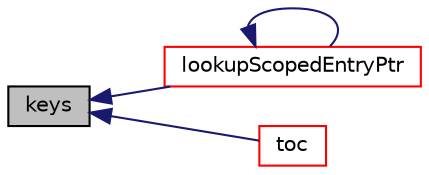 digraph "keys"
{
  bgcolor="transparent";
  edge [fontname="Helvetica",fontsize="10",labelfontname="Helvetica",labelfontsize="10"];
  node [fontname="Helvetica",fontsize="10",shape=record];
  rankdir="LR";
  Node1 [label="keys",height=0.2,width=0.4,color="black", fillcolor="grey75", style="filled", fontcolor="black"];
  Node1 -> Node2 [dir="back",color="midnightblue",fontsize="10",style="solid",fontname="Helvetica"];
  Node2 [label="lookupScopedEntryPtr",height=0.2,width=0.4,color="red",URL="$a00526.html#a4bde2c3cb3a463f9e21f002fd07f2c8c",tooltip="Find and return an entry data stream pointer if present. "];
  Node2 -> Node2 [dir="back",color="midnightblue",fontsize="10",style="solid",fontname="Helvetica"];
  Node1 -> Node3 [dir="back",color="midnightblue",fontsize="10",style="solid",fontname="Helvetica"];
  Node3 [label="toc",height=0.2,width=0.4,color="red",URL="$a00526.html#a0f6e0082a283505ed197ce3e0498326b",tooltip="Return the table of contents. "];
}
